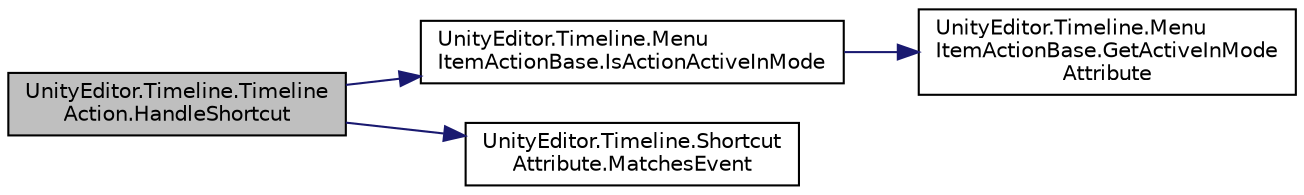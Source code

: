 digraph "UnityEditor.Timeline.TimelineAction.HandleShortcut"
{
 // LATEX_PDF_SIZE
  edge [fontname="Helvetica",fontsize="10",labelfontname="Helvetica",labelfontsize="10"];
  node [fontname="Helvetica",fontsize="10",shape=record];
  rankdir="LR";
  Node1 [label="UnityEditor.Timeline.Timeline\lAction.HandleShortcut",height=0.2,width=0.4,color="black", fillcolor="grey75", style="filled", fontcolor="black",tooltip=" "];
  Node1 -> Node2 [color="midnightblue",fontsize="10",style="solid",fontname="Helvetica"];
  Node2 [label="UnityEditor.Timeline.Menu\lItemActionBase.IsActionActiveInMode",height=0.2,width=0.4,color="black", fillcolor="white", style="filled",URL="$class_unity_editor_1_1_timeline_1_1_menu_item_action_base.html#a0e4d7d19acfbee1fb8a776cadcb2bb13",tooltip=" "];
  Node2 -> Node3 [color="midnightblue",fontsize="10",style="solid",fontname="Helvetica"];
  Node3 [label="UnityEditor.Timeline.Menu\lItemActionBase.GetActiveInMode\lAttribute",height=0.2,width=0.4,color="black", fillcolor="white", style="filled",URL="$class_unity_editor_1_1_timeline_1_1_menu_item_action_base.html#afce2e013cbbe61f97568b49932d48231",tooltip=" "];
  Node1 -> Node4 [color="midnightblue",fontsize="10",style="solid",fontname="Helvetica"];
  Node4 [label="UnityEditor.Timeline.Shortcut\lAttribute.MatchesEvent",height=0.2,width=0.4,color="black", fillcolor="white", style="filled",URL="$class_unity_editor_1_1_timeline_1_1_shortcut_attribute.html#a527ae86b27596f7171aab86f3adfa749",tooltip=" "];
}
